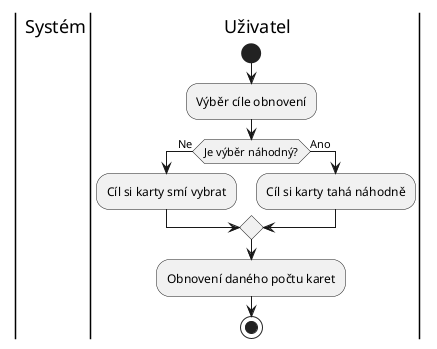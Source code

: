 @startuml restoreCards
|s| Systém
|u| Uživatel

|u|
start

|u|
:Výběr cíle obnovení;

if (Je výběr náhodný?) then (Ne)
    :Cíl si karty smí vybrat;
else (Ano)
    :Cíl si karty tahá náhodně;
endif

:Obnovení daného počtu karet;

|u|
stop
@enduml